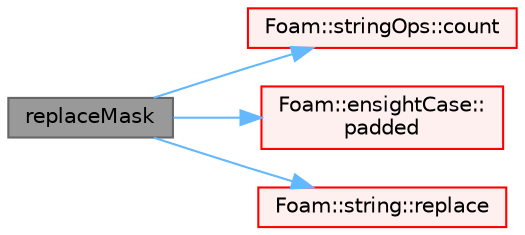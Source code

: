 digraph "replaceMask"
{
 // LATEX_PDF_SIZE
  bgcolor="transparent";
  edge [fontname=Helvetica,fontsize=10,labelfontname=Helvetica,labelfontsize=10];
  node [fontname=Helvetica,fontsize=10,shape=box,height=0.2,width=0.4];
  rankdir="LR";
  Node1 [id="Node000001",label="replaceMask",height=0.2,width=0.4,color="gray40", fillcolor="grey60", style="filled", fontcolor="black",tooltip=" "];
  Node1 -> Node2 [id="edge1_Node000001_Node000002",color="steelblue1",style="solid",tooltip=" "];
  Node2 [id="Node000002",label="Foam::stringOps::count",height=0.2,width=0.4,color="red", fillcolor="#FFF0F0", style="filled",URL="$namespaceFoam_1_1stringOps.html#aabbfc9bf96be75ecdaa55c5e705f349c",tooltip=" "];
  Node1 -> Node4 [id="edge2_Node000001_Node000004",color="steelblue1",style="solid",tooltip=" "];
  Node4 [id="Node000004",label="Foam::ensightCase::\lpadded",height=0.2,width=0.4,color="red", fillcolor="#FFF0F0", style="filled",URL="$classFoam_1_1ensightCase.html#a3777c579ab5df3d2f71db3a58d95147a",tooltip=" "];
  Node1 -> Node6 [id="edge3_Node000001_Node000006",color="steelblue1",style="solid",tooltip=" "];
  Node6 [id="Node000006",label="Foam::string::replace",height=0.2,width=0.4,color="red", fillcolor="#FFF0F0", style="filled",URL="$classFoam_1_1string.html#acbf80deab4aaf79d2e1aac4b4993ceed",tooltip=" "];
}
